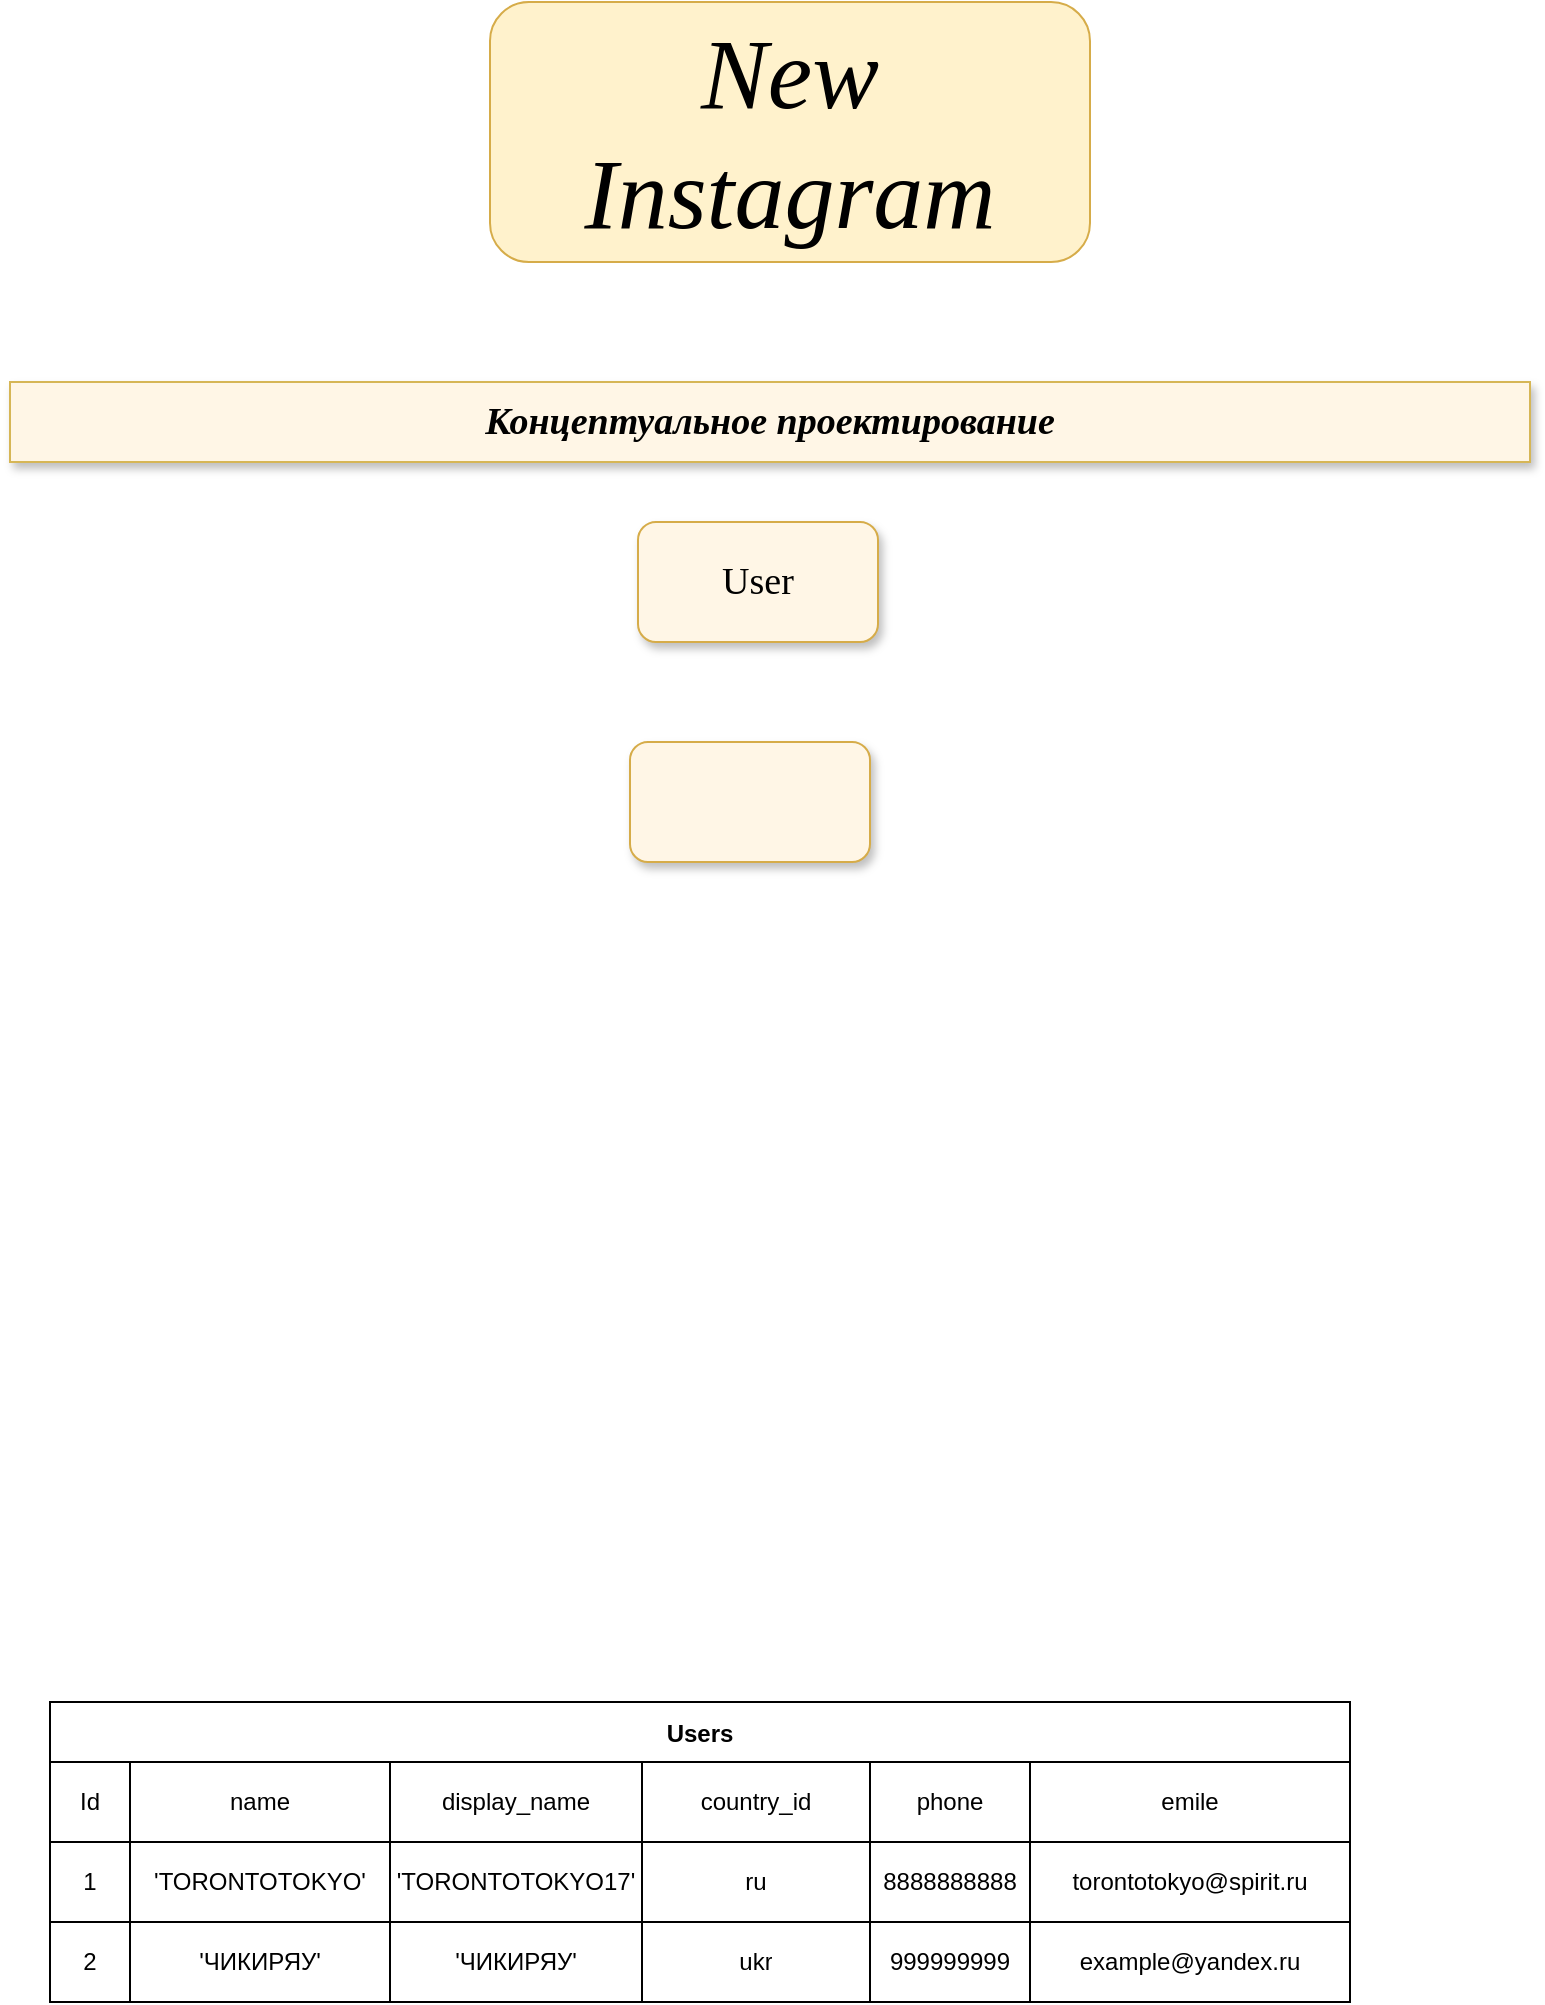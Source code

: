 <mxfile version="15.1.4" type="github"><diagram id="Rz3GIVtquo-JVCMN12t_" name="Page-1"><mxGraphModel dx="990" dy="575" grid="1" gridSize="10" guides="1" tooltips="1" connect="1" arrows="1" fold="1" page="1" pageScale="1" pageWidth="827" pageHeight="1169" math="0" shadow="0"><root><mxCell id="0"/><mxCell id="1" parent="0"/><mxCell id="J84wWIYpIRQKEK9uiSm3-2" value="Users" style="shape=table;startSize=30;container=1;collapsible=0;childLayout=tableLayout;fontStyle=1;align=center;pointerEvents=1;" vertex="1" parent="1"><mxGeometry x="60" y="860" width="650" height="150" as="geometry"/></mxCell><mxCell id="J84wWIYpIRQKEK9uiSm3-3" value="" style="shape=partialRectangle;html=1;whiteSpace=wrap;collapsible=0;dropTarget=0;pointerEvents=0;fillColor=none;top=0;left=0;bottom=0;right=0;points=[[0,0.5],[1,0.5]];portConstraint=eastwest;" vertex="1" parent="J84wWIYpIRQKEK9uiSm3-2"><mxGeometry y="30" width="650" height="40" as="geometry"/></mxCell><mxCell id="J84wWIYpIRQKEK9uiSm3-4" value="Id" style="shape=partialRectangle;html=1;whiteSpace=wrap;connectable=0;fillColor=none;top=0;left=0;bottom=0;right=0;overflow=hidden;pointerEvents=1;" vertex="1" parent="J84wWIYpIRQKEK9uiSm3-3"><mxGeometry width="40" height="40" as="geometry"/></mxCell><mxCell id="J84wWIYpIRQKEK9uiSm3-5" value="name" style="shape=partialRectangle;html=1;whiteSpace=wrap;connectable=0;fillColor=none;top=0;left=0;bottom=0;right=0;overflow=hidden;pointerEvents=1;" vertex="1" parent="J84wWIYpIRQKEK9uiSm3-3"><mxGeometry x="40" width="130" height="40" as="geometry"/></mxCell><mxCell id="J84wWIYpIRQKEK9uiSm3-6" value="display_name" style="shape=partialRectangle;html=1;whiteSpace=wrap;connectable=0;fillColor=none;top=0;left=0;bottom=0;right=0;overflow=hidden;pointerEvents=1;" vertex="1" parent="J84wWIYpIRQKEK9uiSm3-3"><mxGeometry x="170" width="126" height="40" as="geometry"/></mxCell><mxCell id="J84wWIYpIRQKEK9uiSm3-16" value="country_id" style="shape=partialRectangle;html=1;whiteSpace=wrap;connectable=0;fillColor=none;top=0;left=0;bottom=0;right=0;overflow=hidden;pointerEvents=1;" vertex="1" parent="J84wWIYpIRQKEK9uiSm3-3"><mxGeometry x="296" width="114" height="40" as="geometry"/></mxCell><mxCell id="J84wWIYpIRQKEK9uiSm3-19" value="phone" style="shape=partialRectangle;html=1;whiteSpace=wrap;connectable=0;fillColor=none;top=0;left=0;bottom=0;right=0;overflow=hidden;pointerEvents=1;" vertex="1" parent="J84wWIYpIRQKEK9uiSm3-3"><mxGeometry x="410" width="80" height="40" as="geometry"/></mxCell><mxCell id="J84wWIYpIRQKEK9uiSm3-22" value="emile" style="shape=partialRectangle;html=1;whiteSpace=wrap;connectable=0;fillColor=none;top=0;left=0;bottom=0;right=0;overflow=hidden;pointerEvents=1;" vertex="1" parent="J84wWIYpIRQKEK9uiSm3-3"><mxGeometry x="490" width="160" height="40" as="geometry"/></mxCell><mxCell id="J84wWIYpIRQKEK9uiSm3-7" value="" style="shape=partialRectangle;html=1;whiteSpace=wrap;collapsible=0;dropTarget=0;pointerEvents=0;fillColor=none;top=0;left=0;bottom=0;right=0;points=[[0,0.5],[1,0.5]];portConstraint=eastwest;" vertex="1" parent="J84wWIYpIRQKEK9uiSm3-2"><mxGeometry y="70" width="650" height="40" as="geometry"/></mxCell><mxCell id="J84wWIYpIRQKEK9uiSm3-8" value="1" style="shape=partialRectangle;html=1;whiteSpace=wrap;connectable=0;fillColor=none;top=0;left=0;bottom=0;right=0;overflow=hidden;pointerEvents=1;" vertex="1" parent="J84wWIYpIRQKEK9uiSm3-7"><mxGeometry width="40" height="40" as="geometry"/></mxCell><mxCell id="J84wWIYpIRQKEK9uiSm3-9" value="'TORONTOTOKYO'" style="shape=partialRectangle;html=1;whiteSpace=wrap;connectable=0;fillColor=none;top=0;left=0;bottom=0;right=0;overflow=hidden;pointerEvents=1;" vertex="1" parent="J84wWIYpIRQKEK9uiSm3-7"><mxGeometry x="40" width="130" height="40" as="geometry"/></mxCell><mxCell id="J84wWIYpIRQKEK9uiSm3-10" value="'TORONTOTOKYO17'" style="shape=partialRectangle;html=1;whiteSpace=wrap;connectable=0;fillColor=none;top=0;left=0;bottom=0;right=0;overflow=hidden;pointerEvents=1;" vertex="1" parent="J84wWIYpIRQKEK9uiSm3-7"><mxGeometry x="170" width="126" height="40" as="geometry"/></mxCell><mxCell id="J84wWIYpIRQKEK9uiSm3-17" value="ru" style="shape=partialRectangle;html=1;whiteSpace=wrap;connectable=0;fillColor=none;top=0;left=0;bottom=0;right=0;overflow=hidden;pointerEvents=1;" vertex="1" parent="J84wWIYpIRQKEK9uiSm3-7"><mxGeometry x="296" width="114" height="40" as="geometry"/></mxCell><mxCell id="J84wWIYpIRQKEK9uiSm3-20" value="8888888888" style="shape=partialRectangle;html=1;whiteSpace=wrap;connectable=0;fillColor=none;top=0;left=0;bottom=0;right=0;overflow=hidden;pointerEvents=1;" vertex="1" parent="J84wWIYpIRQKEK9uiSm3-7"><mxGeometry x="410" width="80" height="40" as="geometry"/></mxCell><mxCell id="J84wWIYpIRQKEK9uiSm3-23" value="torontotokyo@spirit.ru" style="shape=partialRectangle;html=1;whiteSpace=wrap;connectable=0;fillColor=none;top=0;left=0;bottom=0;right=0;overflow=hidden;pointerEvents=1;" vertex="1" parent="J84wWIYpIRQKEK9uiSm3-7"><mxGeometry x="490" width="160" height="40" as="geometry"/></mxCell><mxCell id="J84wWIYpIRQKEK9uiSm3-11" value="" style="shape=partialRectangle;html=1;whiteSpace=wrap;collapsible=0;dropTarget=0;pointerEvents=0;fillColor=none;top=0;left=0;bottom=0;right=0;points=[[0,0.5],[1,0.5]];portConstraint=eastwest;" vertex="1" parent="J84wWIYpIRQKEK9uiSm3-2"><mxGeometry y="110" width="650" height="40" as="geometry"/></mxCell><mxCell id="J84wWIYpIRQKEK9uiSm3-12" value="2" style="shape=partialRectangle;html=1;whiteSpace=wrap;connectable=0;fillColor=none;top=0;left=0;bottom=0;right=0;overflow=hidden;pointerEvents=1;" vertex="1" parent="J84wWIYpIRQKEK9uiSm3-11"><mxGeometry width="40" height="40" as="geometry"/></mxCell><mxCell id="J84wWIYpIRQKEK9uiSm3-13" value="'ЧИКИРЯУ'" style="shape=partialRectangle;html=1;whiteSpace=wrap;connectable=0;fillColor=none;top=0;left=0;bottom=0;right=0;overflow=hidden;pointerEvents=1;" vertex="1" parent="J84wWIYpIRQKEK9uiSm3-11"><mxGeometry x="40" width="130" height="40" as="geometry"/></mxCell><mxCell id="J84wWIYpIRQKEK9uiSm3-14" value="&lt;span&gt;'ЧИКИРЯУ'&lt;/span&gt;" style="shape=partialRectangle;html=1;whiteSpace=wrap;connectable=0;fillColor=none;top=0;left=0;bottom=0;right=0;overflow=hidden;pointerEvents=1;" vertex="1" parent="J84wWIYpIRQKEK9uiSm3-11"><mxGeometry x="170" width="126" height="40" as="geometry"/></mxCell><mxCell id="J84wWIYpIRQKEK9uiSm3-18" value="ukr" style="shape=partialRectangle;html=1;whiteSpace=wrap;connectable=0;fillColor=none;top=0;left=0;bottom=0;right=0;overflow=hidden;pointerEvents=1;" vertex="1" parent="J84wWIYpIRQKEK9uiSm3-11"><mxGeometry x="296" width="114" height="40" as="geometry"/></mxCell><mxCell id="J84wWIYpIRQKEK9uiSm3-21" value="999999999" style="shape=partialRectangle;html=1;whiteSpace=wrap;connectable=0;fillColor=none;top=0;left=0;bottom=0;right=0;overflow=hidden;pointerEvents=1;" vertex="1" parent="J84wWIYpIRQKEK9uiSm3-11"><mxGeometry x="410" width="80" height="40" as="geometry"/></mxCell><mxCell id="J84wWIYpIRQKEK9uiSm3-24" value="example@yandex.ru" style="shape=partialRectangle;html=1;whiteSpace=wrap;connectable=0;fillColor=none;top=0;left=0;bottom=0;right=0;overflow=hidden;pointerEvents=1;" vertex="1" parent="J84wWIYpIRQKEK9uiSm3-11"><mxGeometry x="490" width="160" height="40" as="geometry"/></mxCell><UserObject label="&lt;font style=&quot;font-size: 50px&quot;&gt;New Instagram&lt;/font&gt;" link="data:page/id,Rz3GIVtquo-JVCMN12t_" id="J84wWIYpIRQKEK9uiSm3-34"><mxCell style="rounded=1;whiteSpace=wrap;html=1;fontFamily=Georgia;fontStyle=2;horizontal=1;align=center;fillColor=#fff2cc;strokeColor=#D6AC49;" vertex="1" parent="1"><mxGeometry x="280" y="10" width="300" height="130" as="geometry"/></mxCell></UserObject><mxCell id="J84wWIYpIRQKEK9uiSm3-43" value="&lt;p style=&quot;line-height: 150%; font-size: 19px;&quot;&gt;&lt;font style=&quot;font-size: 19px;&quot;&gt;Концептуальное проектирование&lt;/font&gt;&lt;/p&gt;" style="text;html=1;align=center;verticalAlign=middle;whiteSpace=wrap;rounded=0;shadow=1;strokeColor=#d6b656;fillColor=#FFF6E6;fontFamily=Georgia;fontStyle=3;fontSize=19;" vertex="1" parent="1"><mxGeometry x="40" y="200" width="760" height="40" as="geometry"/></mxCell><mxCell id="J84wWIYpIRQKEK9uiSm3-47" value="User" style="rounded=1;whiteSpace=wrap;html=1;shadow=1;fontFamily=Georgia;fontSize=19;strokeColor=#D6AC49;fillColor=#FFF6E6;align=center;" vertex="1" parent="1"><mxGeometry x="354" y="270" width="120" height="60" as="geometry"/></mxCell><mxCell id="J84wWIYpIRQKEK9uiSm3-48" value="" style="rounded=1;whiteSpace=wrap;html=1;shadow=1;fontFamily=Georgia;fontSize=19;strokeColor=#D6AC49;fillColor=#FFF6E6;align=center;" vertex="1" parent="1"><mxGeometry x="350" y="380" width="120" height="60" as="geometry"/></mxCell></root></mxGraphModel></diagram></mxfile>